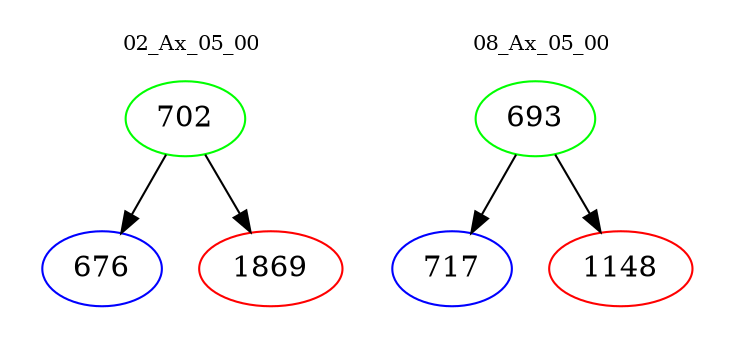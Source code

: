 digraph{
subgraph cluster_0 {
color = white
label = "02_Ax_05_00";
fontsize=10;
T0_702 [label="702", color="green"]
T0_702 -> T0_676 [color="black"]
T0_676 [label="676", color="blue"]
T0_702 -> T0_1869 [color="black"]
T0_1869 [label="1869", color="red"]
}
subgraph cluster_1 {
color = white
label = "08_Ax_05_00";
fontsize=10;
T1_693 [label="693", color="green"]
T1_693 -> T1_717 [color="black"]
T1_717 [label="717", color="blue"]
T1_693 -> T1_1148 [color="black"]
T1_1148 [label="1148", color="red"]
}
}
